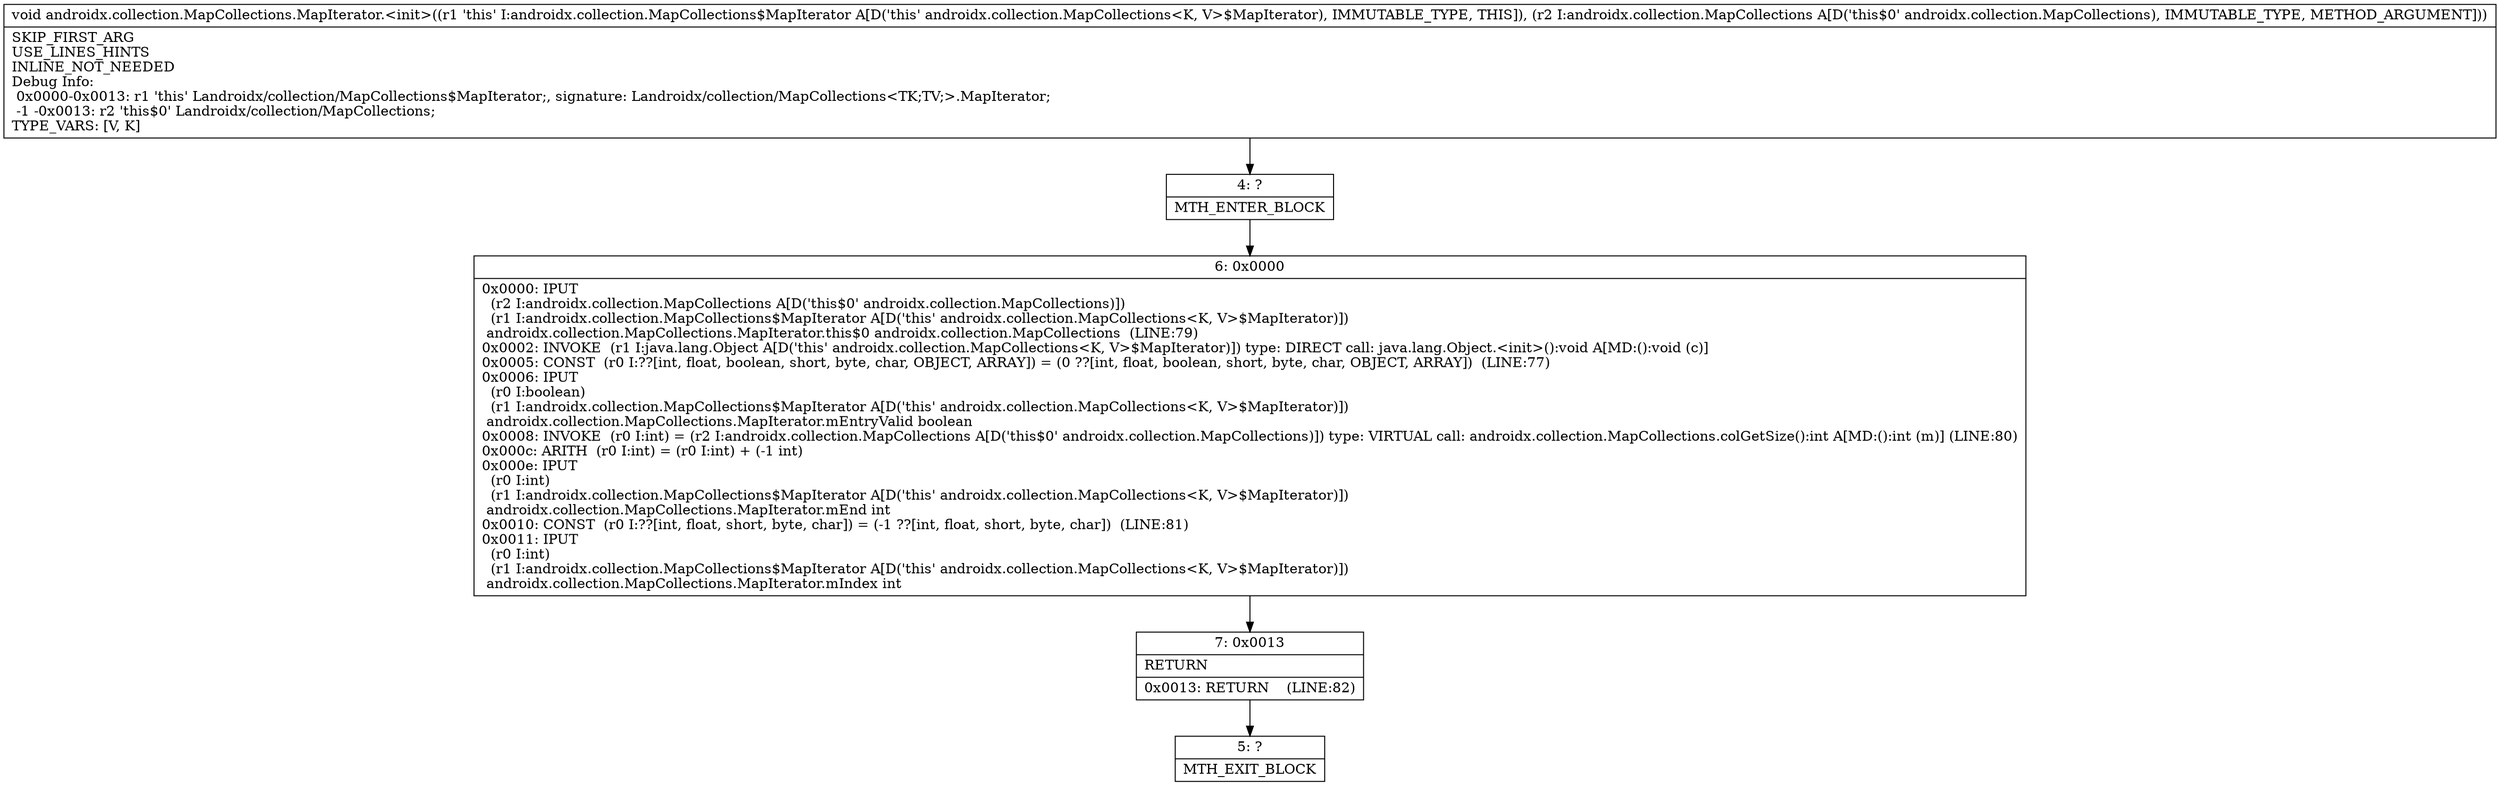 digraph "CFG forandroidx.collection.MapCollections.MapIterator.\<init\>(Landroidx\/collection\/MapCollections;)V" {
Node_4 [shape=record,label="{4\:\ ?|MTH_ENTER_BLOCK\l}"];
Node_6 [shape=record,label="{6\:\ 0x0000|0x0000: IPUT  \l  (r2 I:androidx.collection.MapCollections A[D('this$0' androidx.collection.MapCollections)])\l  (r1 I:androidx.collection.MapCollections$MapIterator A[D('this' androidx.collection.MapCollections\<K, V\>$MapIterator)])\l androidx.collection.MapCollections.MapIterator.this$0 androidx.collection.MapCollections  (LINE:79)\l0x0002: INVOKE  (r1 I:java.lang.Object A[D('this' androidx.collection.MapCollections\<K, V\>$MapIterator)]) type: DIRECT call: java.lang.Object.\<init\>():void A[MD:():void (c)]\l0x0005: CONST  (r0 I:??[int, float, boolean, short, byte, char, OBJECT, ARRAY]) = (0 ??[int, float, boolean, short, byte, char, OBJECT, ARRAY])  (LINE:77)\l0x0006: IPUT  \l  (r0 I:boolean)\l  (r1 I:androidx.collection.MapCollections$MapIterator A[D('this' androidx.collection.MapCollections\<K, V\>$MapIterator)])\l androidx.collection.MapCollections.MapIterator.mEntryValid boolean \l0x0008: INVOKE  (r0 I:int) = (r2 I:androidx.collection.MapCollections A[D('this$0' androidx.collection.MapCollections)]) type: VIRTUAL call: androidx.collection.MapCollections.colGetSize():int A[MD:():int (m)] (LINE:80)\l0x000c: ARITH  (r0 I:int) = (r0 I:int) + (\-1 int) \l0x000e: IPUT  \l  (r0 I:int)\l  (r1 I:androidx.collection.MapCollections$MapIterator A[D('this' androidx.collection.MapCollections\<K, V\>$MapIterator)])\l androidx.collection.MapCollections.MapIterator.mEnd int \l0x0010: CONST  (r0 I:??[int, float, short, byte, char]) = (\-1 ??[int, float, short, byte, char])  (LINE:81)\l0x0011: IPUT  \l  (r0 I:int)\l  (r1 I:androidx.collection.MapCollections$MapIterator A[D('this' androidx.collection.MapCollections\<K, V\>$MapIterator)])\l androidx.collection.MapCollections.MapIterator.mIndex int \l}"];
Node_7 [shape=record,label="{7\:\ 0x0013|RETURN\l|0x0013: RETURN    (LINE:82)\l}"];
Node_5 [shape=record,label="{5\:\ ?|MTH_EXIT_BLOCK\l}"];
MethodNode[shape=record,label="{void androidx.collection.MapCollections.MapIterator.\<init\>((r1 'this' I:androidx.collection.MapCollections$MapIterator A[D('this' androidx.collection.MapCollections\<K, V\>$MapIterator), IMMUTABLE_TYPE, THIS]), (r2 I:androidx.collection.MapCollections A[D('this$0' androidx.collection.MapCollections), IMMUTABLE_TYPE, METHOD_ARGUMENT]))  | SKIP_FIRST_ARG\lUSE_LINES_HINTS\lINLINE_NOT_NEEDED\lDebug Info:\l  0x0000\-0x0013: r1 'this' Landroidx\/collection\/MapCollections$MapIterator;, signature: Landroidx\/collection\/MapCollections\<TK;TV;\>.MapIterator;\l  \-1 \-0x0013: r2 'this$0' Landroidx\/collection\/MapCollections;\lTYPE_VARS: [V, K]\l}"];
MethodNode -> Node_4;Node_4 -> Node_6;
Node_6 -> Node_7;
Node_7 -> Node_5;
}


